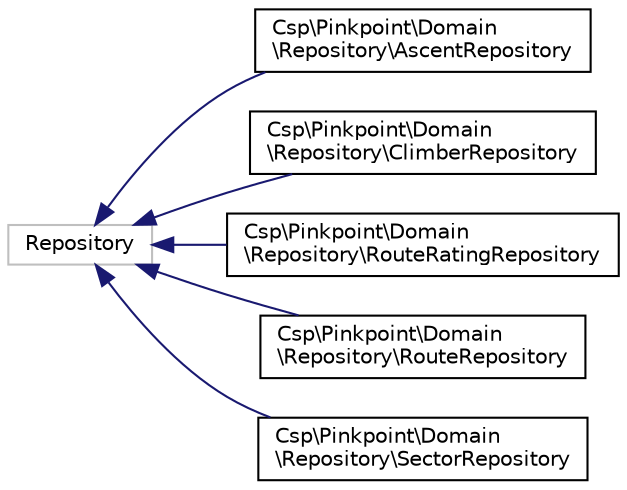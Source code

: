 digraph "Grafische Darstellung der Klassenhierarchie"
{
  edge [fontname="Helvetica",fontsize="10",labelfontname="Helvetica",labelfontsize="10"];
  node [fontname="Helvetica",fontsize="10",shape=record];
  rankdir="LR";
  Node1 [label="Repository",height=0.2,width=0.4,color="grey75", fillcolor="white", style="filled"];
  Node1 -> Node0 [dir="back",color="midnightblue",fontsize="10",style="solid",fontname="Helvetica"];
  Node0 [label="Csp\\Pinkpoint\\Domain\l\\Repository\\AscentRepository",height=0.2,width=0.4,color="black", fillcolor="white", style="filled",URL="$classCsp_1_1Pinkpoint_1_1Domain_1_1Repository_1_1AscentRepository.html"];
  Node1 -> Node3 [dir="back",color="midnightblue",fontsize="10",style="solid",fontname="Helvetica"];
  Node3 [label="Csp\\Pinkpoint\\Domain\l\\Repository\\ClimberRepository",height=0.2,width=0.4,color="black", fillcolor="white", style="filled",URL="$classCsp_1_1Pinkpoint_1_1Domain_1_1Repository_1_1ClimberRepository.html"];
  Node1 -> Node4 [dir="back",color="midnightblue",fontsize="10",style="solid",fontname="Helvetica"];
  Node4 [label="Csp\\Pinkpoint\\Domain\l\\Repository\\RouteRatingRepository",height=0.2,width=0.4,color="black", fillcolor="white", style="filled",URL="$classCsp_1_1Pinkpoint_1_1Domain_1_1Repository_1_1RouteRatingRepository.html"];
  Node1 -> Node5 [dir="back",color="midnightblue",fontsize="10",style="solid",fontname="Helvetica"];
  Node5 [label="Csp\\Pinkpoint\\Domain\l\\Repository\\RouteRepository",height=0.2,width=0.4,color="black", fillcolor="white", style="filled",URL="$classCsp_1_1Pinkpoint_1_1Domain_1_1Repository_1_1RouteRepository.html"];
  Node1 -> Node6 [dir="back",color="midnightblue",fontsize="10",style="solid",fontname="Helvetica"];
  Node6 [label="Csp\\Pinkpoint\\Domain\l\\Repository\\SectorRepository",height=0.2,width=0.4,color="black", fillcolor="white", style="filled",URL="$classCsp_1_1Pinkpoint_1_1Domain_1_1Repository_1_1SectorRepository.html"];
}
